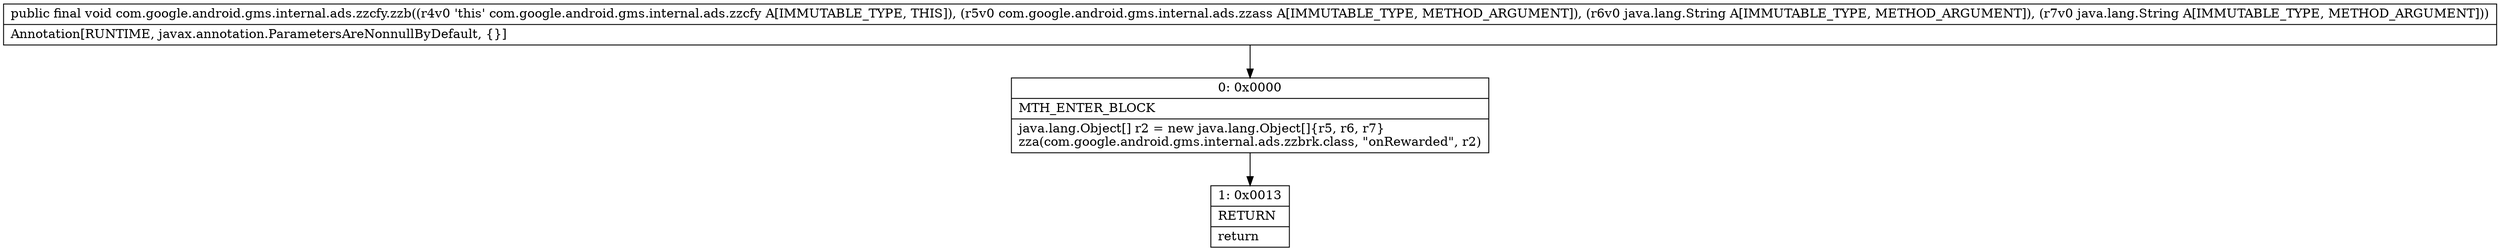 digraph "CFG forcom.google.android.gms.internal.ads.zzcfy.zzb(Lcom\/google\/android\/gms\/internal\/ads\/zzass;Ljava\/lang\/String;Ljava\/lang\/String;)V" {
Node_0 [shape=record,label="{0\:\ 0x0000|MTH_ENTER_BLOCK\l|java.lang.Object[] r2 = new java.lang.Object[]\{r5, r6, r7\}\lzza(com.google.android.gms.internal.ads.zzbrk.class, \"onRewarded\", r2)\l}"];
Node_1 [shape=record,label="{1\:\ 0x0013|RETURN\l|return\l}"];
MethodNode[shape=record,label="{public final void com.google.android.gms.internal.ads.zzcfy.zzb((r4v0 'this' com.google.android.gms.internal.ads.zzcfy A[IMMUTABLE_TYPE, THIS]), (r5v0 com.google.android.gms.internal.ads.zzass A[IMMUTABLE_TYPE, METHOD_ARGUMENT]), (r6v0 java.lang.String A[IMMUTABLE_TYPE, METHOD_ARGUMENT]), (r7v0 java.lang.String A[IMMUTABLE_TYPE, METHOD_ARGUMENT]))  | Annotation[RUNTIME, javax.annotation.ParametersAreNonnullByDefault, \{\}]\l}"];
MethodNode -> Node_0;
Node_0 -> Node_1;
}

